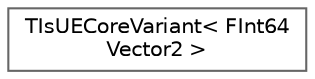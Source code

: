 digraph "Graphical Class Hierarchy"
{
 // INTERACTIVE_SVG=YES
 // LATEX_PDF_SIZE
  bgcolor="transparent";
  edge [fontname=Helvetica,fontsize=10,labelfontname=Helvetica,labelfontsize=10];
  node [fontname=Helvetica,fontsize=10,shape=box,height=0.2,width=0.4];
  rankdir="LR";
  Node0 [id="Node000000",label="TIsUECoreVariant\< FInt64\lVector2 \>",height=0.2,width=0.4,color="grey40", fillcolor="white", style="filled",URL="$d3/dac/structTIsUECoreVariant_3_01FInt64Vector2_01_4.html",tooltip=" "];
}
